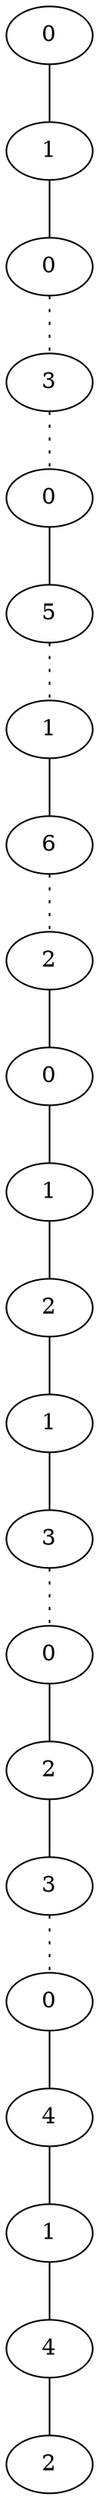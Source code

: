 graph {
a0[label=0];
a1[label=1];
a2[label=0];
a3[label=3];
a4[label=0];
a5[label=5];
a6[label=1];
a7[label=6];
a8[label=2];
a9[label=0];
a10[label=1];
a11[label=2];
a12[label=1];
a13[label=3];
a14[label=0];
a15[label=2];
a16[label=3];
a17[label=0];
a18[label=4];
a19[label=1];
a20[label=4];
a21[label=2];
a0 -- a1;
a1 -- a2;
a2 -- a3 [style=dotted];
a3 -- a4 [style=dotted];
a4 -- a5;
a5 -- a6 [style=dotted];
a6 -- a7;
a7 -- a8 [style=dotted];
a8 -- a9;
a9 -- a10;
a10 -- a11;
a11 -- a12;
a12 -- a13;
a13 -- a14 [style=dotted];
a14 -- a15;
a15 -- a16;
a16 -- a17 [style=dotted];
a17 -- a18;
a18 -- a19;
a19 -- a20;
a20 -- a21;
}
